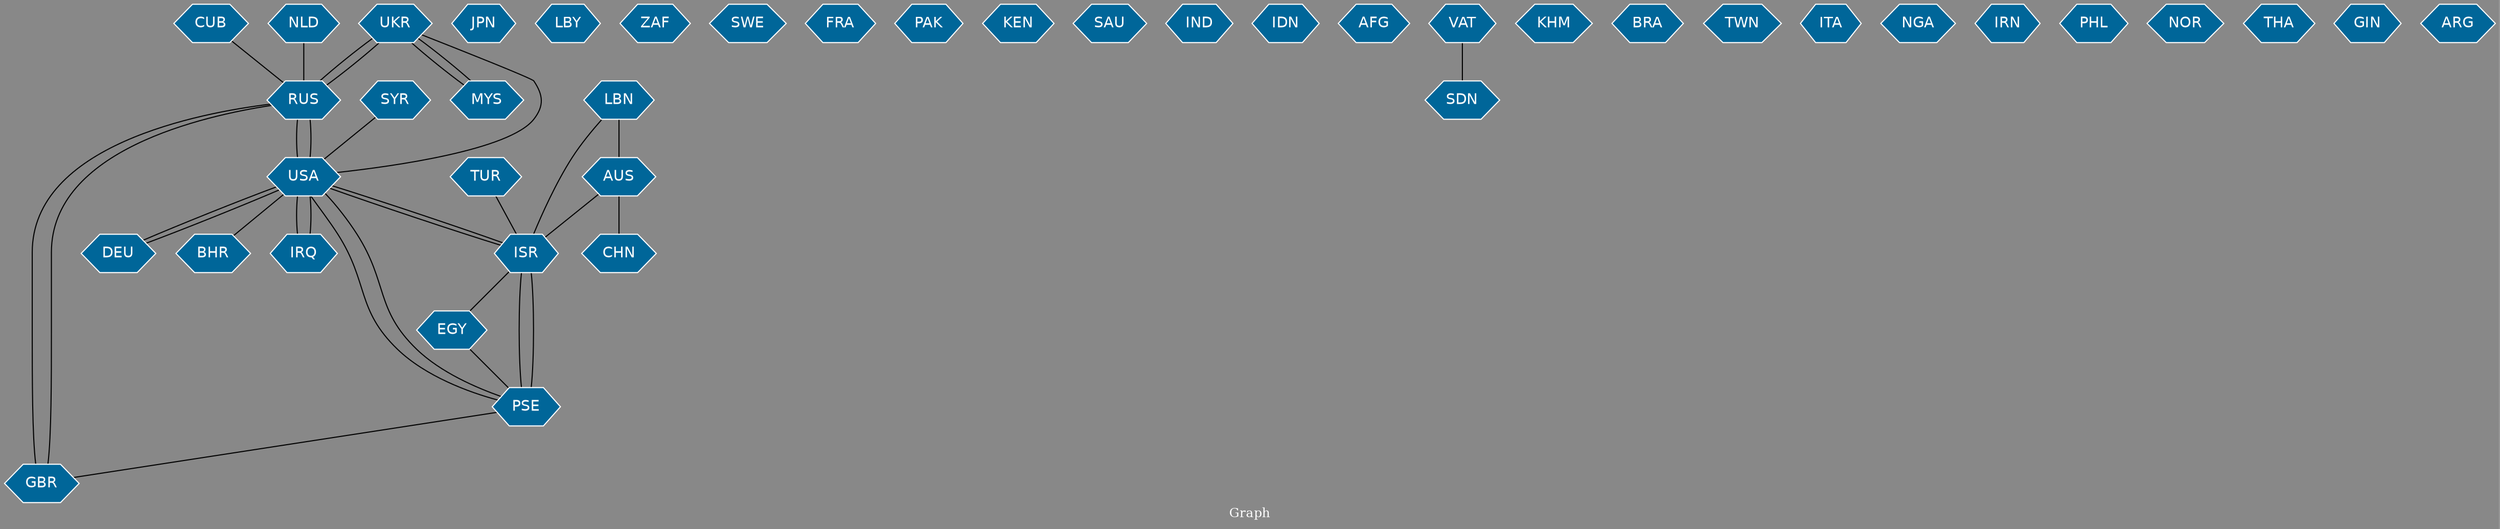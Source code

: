 // Countries together in item graph
graph {
	graph [bgcolor="#888888" fontcolor=white fontsize=12 label="Graph" outputorder=edgesfirst overlap=prism]
	node [color=white fillcolor="#006699" fontcolor=white fontname=Helvetica shape=hexagon style=filled]
	edge [arrowhead=open color=black fontcolor=white fontname=Courier fontsize=12]
		UKR [label=UKR]
		ISR [label=ISR]
		EGY [label=EGY]
		GBR [label=GBR]
		IRQ [label=IRQ]
		PSE [label=PSE]
		USA [label=USA]
		RUS [label=RUS]
		NLD [label=NLD]
		JPN [label=JPN]
		DEU [label=DEU]
		LBY [label=LBY]
		CHN [label=CHN]
		SYR [label=SYR]
		ZAF [label=ZAF]
		SWE [label=SWE]
		LBN [label=LBN]
		AUS [label=AUS]
		FRA [label=FRA]
		PAK [label=PAK]
		KEN [label=KEN]
		SAU [label=SAU]
		IND [label=IND]
		MYS [label=MYS]
		IDN [label=IDN]
		AFG [label=AFG]
		SDN [label=SDN]
		KHM [label=KHM]
		BRA [label=BRA]
		TWN [label=TWN]
		ITA [label=ITA]
		NGA [label=NGA]
		TUR [label=TUR]
		VAT [label=VAT]
		IRN [label=IRN]
		PHL [label=PHL]
		BHR [label=BHR]
		NOR [label=NOR]
		THA [label=THA]
		CUB [label=CUB]
		GIN [label=GIN]
		ARG [label=ARG]
			CUB -- RUS [weight=1]
			USA -- ISR [weight=2]
			SYR -- USA [weight=2]
			LBN -- AUS [weight=1]
			ISR -- PSE [weight=13]
			UKR -- RUS [weight=2]
			USA -- BHR [weight=1]
			EGY -- PSE [weight=1]
			IRQ -- USA [weight=2]
			USA -- UKR [weight=1]
			TUR -- ISR [weight=1]
			NLD -- RUS [weight=2]
			LBN -- ISR [weight=1]
			ISR -- USA [weight=2]
			USA -- IRQ [weight=3]
			USA -- DEU [weight=1]
			RUS -- USA [weight=1]
			DEU -- USA [weight=3]
			RUS -- UKR [weight=2]
			USA -- RUS [weight=7]
			RUS -- GBR [weight=1]
			PSE -- ISR [weight=11]
			USA -- PSE [weight=2]
			VAT -- SDN [weight=1]
			GBR -- RUS [weight=1]
			ISR -- EGY [weight=1]
			MYS -- UKR [weight=1]
			AUS -- CHN [weight=2]
			PSE -- USA [weight=1]
			PSE -- GBR [weight=1]
			AUS -- ISR [weight=1]
			UKR -- MYS [weight=1]
}